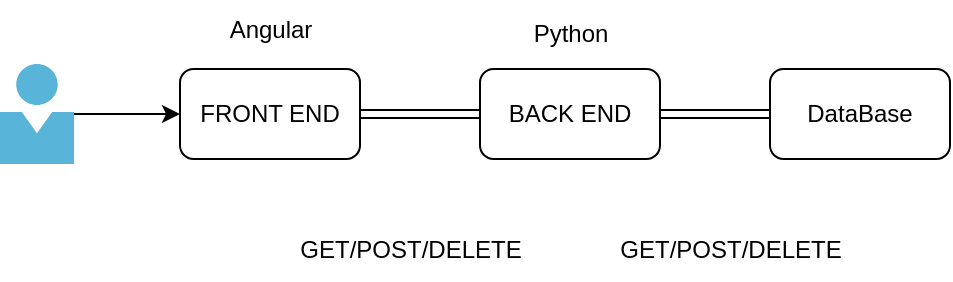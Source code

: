 <mxfile version="24.7.17" pages="2">
  <diagram name="project_structure" id="TA2t03nfDKWMhc_nNSxz">
    <mxGraphModel dx="683" dy="402" grid="1" gridSize="10" guides="1" tooltips="1" connect="1" arrows="1" fold="1" page="1" pageScale="1" pageWidth="850" pageHeight="1100" math="0" shadow="0">
      <root>
        <mxCell id="0" />
        <mxCell id="1" parent="0" />
        <mxCell id="UaaGCUqFt0W4_Nptw2PU-15" value="" style="edgeStyle=orthogonalEdgeStyle;rounded=0;orthogonalLoop=1;jettySize=auto;html=1;" edge="1" parent="1" source="UaaGCUqFt0W4_Nptw2PU-13" target="UaaGCUqFt0W4_Nptw2PU-14">
          <mxGeometry relative="1" as="geometry" />
        </mxCell>
        <mxCell id="UaaGCUqFt0W4_Nptw2PU-13" value="" style="image;sketch=0;aspect=fixed;html=1;points=[];align=center;fontSize=12;image=img/lib/mscae/Person.svg;" vertex="1" parent="1">
          <mxGeometry x="40" y="190" width="37" height="50" as="geometry" />
        </mxCell>
        <mxCell id="UaaGCUqFt0W4_Nptw2PU-17" value="" style="edgeStyle=orthogonalEdgeStyle;rounded=0;orthogonalLoop=1;jettySize=auto;html=1;shape=link;" edge="1" parent="1" source="UaaGCUqFt0W4_Nptw2PU-14" target="UaaGCUqFt0W4_Nptw2PU-16">
          <mxGeometry relative="1" as="geometry" />
        </mxCell>
        <mxCell id="UaaGCUqFt0W4_Nptw2PU-14" value="FRONT END" style="rounded=1;whiteSpace=wrap;html=1;verticalAlign=middle;labelBackgroundColor=default;sketch=0;align=center;" vertex="1" parent="1">
          <mxGeometry x="130" y="192.5" width="90" height="45" as="geometry" />
        </mxCell>
        <mxCell id="UaaGCUqFt0W4_Nptw2PU-19" value="" style="edgeStyle=orthogonalEdgeStyle;rounded=0;orthogonalLoop=1;jettySize=auto;html=1;shape=link;" edge="1" parent="1" source="UaaGCUqFt0W4_Nptw2PU-16" target="UaaGCUqFt0W4_Nptw2PU-18">
          <mxGeometry relative="1" as="geometry" />
        </mxCell>
        <mxCell id="UaaGCUqFt0W4_Nptw2PU-16" value="BACK END" style="whiteSpace=wrap;html=1;verticalAlign=middle;rounded=1;labelBackgroundColor=default;sketch=0;" vertex="1" parent="1">
          <mxGeometry x="280" y="192.5" width="90" height="45" as="geometry" />
        </mxCell>
        <mxCell id="UaaGCUqFt0W4_Nptw2PU-18" value="DataBase" style="whiteSpace=wrap;html=1;verticalAlign=middle;rounded=1;labelBackgroundColor=default;sketch=0;" vertex="1" parent="1">
          <mxGeometry x="425" y="192.5" width="90" height="45" as="geometry" />
        </mxCell>
        <mxCell id="UaaGCUqFt0W4_Nptw2PU-20" value="GET/POST/DELETE" style="text;html=1;align=center;verticalAlign=middle;resizable=0;points=[];autosize=1;strokeColor=none;fillColor=none;" vertex="1" parent="1">
          <mxGeometry x="180" y="268" width="130" height="30" as="geometry" />
        </mxCell>
        <mxCell id="UaaGCUqFt0W4_Nptw2PU-22" value="GET/POST/DELETE" style="text;html=1;align=center;verticalAlign=middle;resizable=0;points=[];autosize=1;strokeColor=none;fillColor=none;" vertex="1" parent="1">
          <mxGeometry x="340" y="268" width="130" height="30" as="geometry" />
        </mxCell>
        <mxCell id="UaaGCUqFt0W4_Nptw2PU-23" value="Angular" style="text;html=1;align=center;verticalAlign=middle;resizable=0;points=[];autosize=1;strokeColor=none;fillColor=none;" vertex="1" parent="1">
          <mxGeometry x="145" y="158" width="60" height="30" as="geometry" />
        </mxCell>
        <mxCell id="UaaGCUqFt0W4_Nptw2PU-24" value="Python" style="text;html=1;align=center;verticalAlign=middle;resizable=0;points=[];autosize=1;strokeColor=none;fillColor=none;" vertex="1" parent="1">
          <mxGeometry x="295" y="160" width="60" height="30" as="geometry" />
        </mxCell>
      </root>
    </mxGraphModel>
  </diagram>
  <diagram id="jInNQizWDM9C_mh6Zixa" name="Features">
    <mxGraphModel dx="683" dy="402" grid="1" gridSize="10" guides="1" tooltips="1" connect="1" arrows="1" fold="1" page="1" pageScale="1" pageWidth="850" pageHeight="1100" math="0" shadow="0">
      <root>
        <mxCell id="0" />
        <mxCell id="1" parent="0" />
      </root>
    </mxGraphModel>
  </diagram>
</mxfile>
